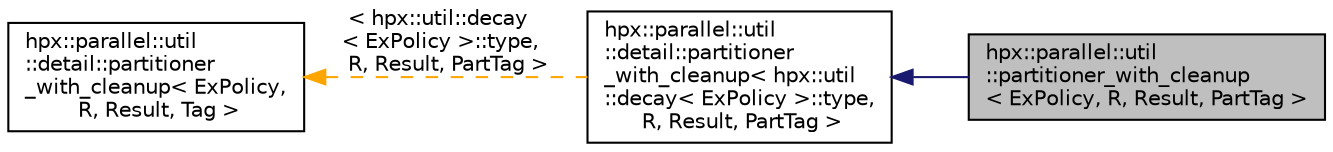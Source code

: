 digraph "hpx::parallel::util::partitioner_with_cleanup&lt; ExPolicy, R, Result, PartTag &gt;"
{
  edge [fontname="Helvetica",fontsize="10",labelfontname="Helvetica",labelfontsize="10"];
  node [fontname="Helvetica",fontsize="10",shape=record];
  rankdir="LR";
  Node0 [label="hpx::parallel::util\l::partitioner_with_cleanup\l\< ExPolicy, R, Result, PartTag \>",height=0.2,width=0.4,color="black", fillcolor="grey75", style="filled", fontcolor="black"];
  Node1 -> Node0 [dir="back",color="midnightblue",fontsize="10",style="solid",fontname="Helvetica"];
  Node1 [label="hpx::parallel::util\l::detail::partitioner\l_with_cleanup\< hpx::util\l::decay\< ExPolicy \>::type,\l R, Result, PartTag \>",height=0.2,width=0.4,color="black", fillcolor="white", style="filled",URL="$df/d24/structhpx_1_1parallel_1_1util_1_1detail_1_1partitioner__with__cleanup.html"];
  Node2 -> Node1 [dir="back",color="orange",fontsize="10",style="dashed",label=" \< hpx::util::decay\l\< ExPolicy \>::type,\l R, Result, PartTag \>" ,fontname="Helvetica"];
  Node2 [label="hpx::parallel::util\l::detail::partitioner\l_with_cleanup\< ExPolicy,\l R, Result, Tag \>",height=0.2,width=0.4,color="black", fillcolor="white", style="filled",URL="$df/d24/structhpx_1_1parallel_1_1util_1_1detail_1_1partitioner__with__cleanup.html"];
}
